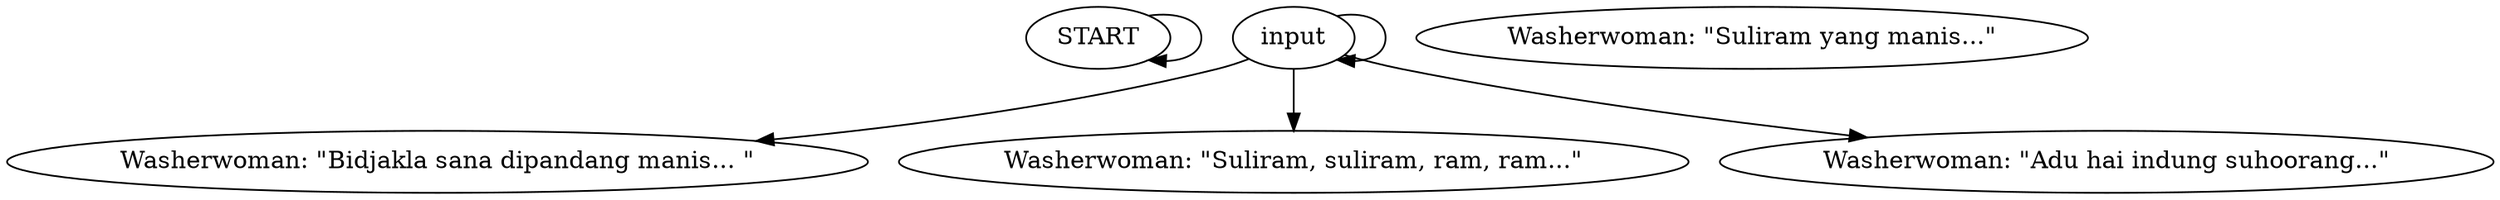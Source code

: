 # VILLAGE / WASHERWOMAN barks
# The lullaby the Washerwoman is singing to herself.
# ==================================================
digraph G {
	  0 [label="START"];
	  1 [label="input"];
	  2 [label="Washerwoman: \"Bidjakla sana dipandang manis... \""];
	  3 [label="Washerwoman: \"Suliram, suliram, ram, ram...\""];
	  4 [label="Washerwoman: \"Adu hai indung suhoorang...\""];
	  5 [label="Washerwoman: \"Suliram yang manis...\""];
	  0 -> 0
	  1 -> 1
	  1 -> 2
	  1 -> 3
	  1 -> 4
}

